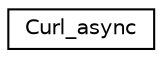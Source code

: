 digraph "Graphical Class Hierarchy"
{
  edge [fontname="Helvetica",fontsize="10",labelfontname="Helvetica",labelfontsize="10"];
  node [fontname="Helvetica",fontsize="10",shape=record];
  rankdir="LR";
  Node0 [label="Curl_async",height=0.2,width=0.4,color="black", fillcolor="white", style="filled",URL="$struct_curl__async.html"];
}

